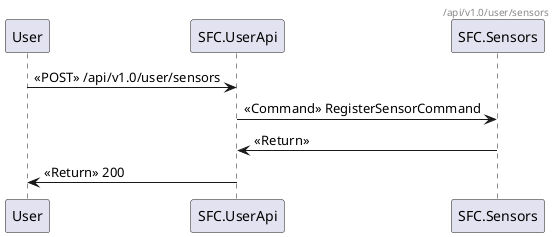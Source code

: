 @startuml
header /api/v1.0/user/sensors
User -> SFC.UserApi : <<POST>> /api/v1.0/user/sensors
SFC.UserApi -> SFC.Sensors : <<Command>> RegisterSensorCommand
SFC.Sensors -> SFC.UserApi : <<Return>> 
SFC.UserApi -> User: <<Return>> 200
@enduml
